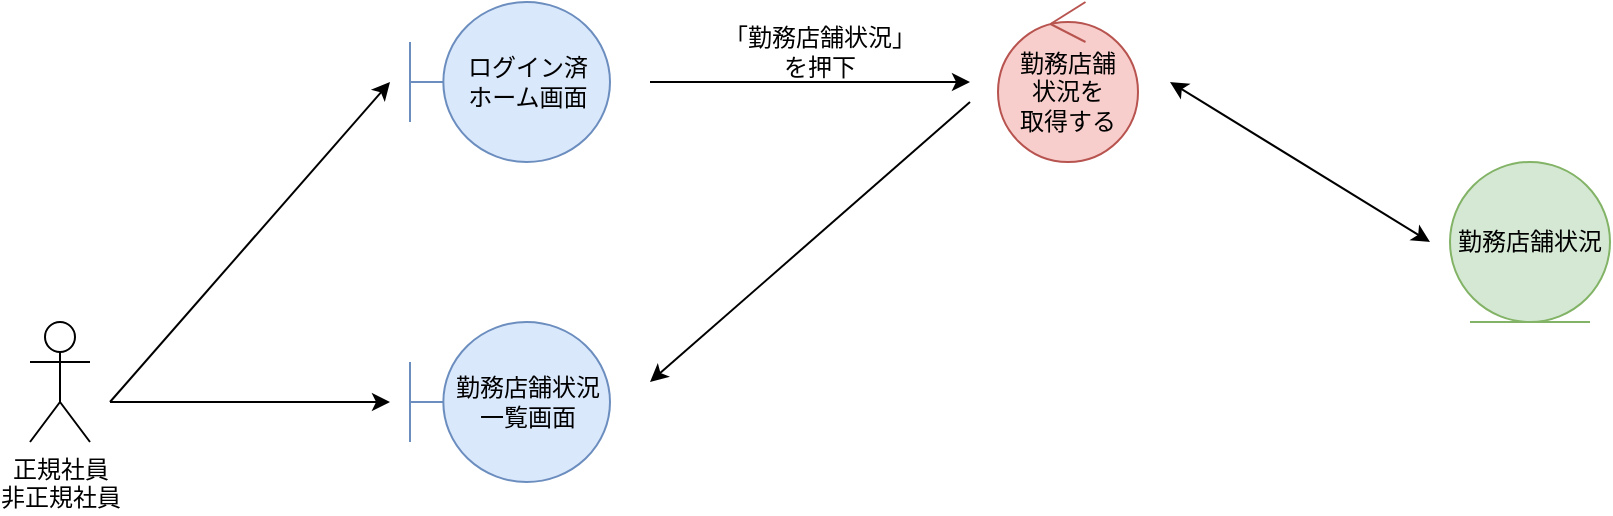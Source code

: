 <mxfile version="15.6.2" type="embed" pages="2">
    <diagram id="VOnuF-aF7cOuCYB0CzTn" name="勤務店舗状況参照">
        <mxGraphModel dx="1553" dy="430" grid="1" gridSize="10" guides="1" tooltips="1" connect="1" arrows="1" fold="1" page="1" pageScale="1" pageWidth="827" pageHeight="1169" math="0" shadow="0">
            <root>
                <mxCell id="0"/>
                <mxCell id="1" parent="0"/>
                <mxCell id="s2vveAGJb5CMozrWT6xV-1" value="正規社員&lt;br&gt;非正規社員" style="shape=umlActor;verticalLabelPosition=bottom;verticalAlign=top;html=1;" vertex="1" parent="1">
                    <mxGeometry x="-70" y="280" width="30" height="60" as="geometry"/>
                </mxCell>
                <mxCell id="s2vveAGJb5CMozrWT6xV-2" value="ログイン済&lt;br&gt;ホーム画面" style="shape=umlBoundary;whiteSpace=wrap;html=1;fillColor=#dae8fc;strokeColor=#6c8ebf;" vertex="1" parent="1">
                    <mxGeometry x="120" y="120" width="100" height="80" as="geometry"/>
                </mxCell>
                <mxCell id="s2vveAGJb5CMozrWT6xV-3" value="勤務店舗状況&lt;br&gt;一覧画面" style="shape=umlBoundary;whiteSpace=wrap;html=1;fillColor=#dae8fc;strokeColor=#6c8ebf;" vertex="1" parent="1">
                    <mxGeometry x="120" y="280" width="100" height="80" as="geometry"/>
                </mxCell>
                <mxCell id="s2vveAGJb5CMozrWT6xV-4" value="" style="endArrow=classic;html=1;rounded=0;" edge="1" parent="1">
                    <mxGeometry width="50" height="50" relative="1" as="geometry">
                        <mxPoint x="-30.0" y="320" as="sourcePoint"/>
                        <mxPoint x="110" y="160.0" as="targetPoint"/>
                    </mxGeometry>
                </mxCell>
                <mxCell id="s2vveAGJb5CMozrWT6xV-5" value="「勤務店舗状況」&lt;br&gt;を押下" style="text;html=1;strokeColor=none;fillColor=none;align=center;verticalAlign=middle;whiteSpace=wrap;rounded=0;" vertex="1" parent="1">
                    <mxGeometry x="250" y="130" width="150" height="30" as="geometry"/>
                </mxCell>
                <mxCell id="s2vveAGJb5CMozrWT6xV-6" value="勤務店舗&lt;br&gt;状況を&lt;br&gt;取得する" style="ellipse;shape=umlControl;whiteSpace=wrap;html=1;fillColor=#f8cecc;strokeColor=#b85450;" vertex="1" parent="1">
                    <mxGeometry x="414" y="120" width="70" height="80" as="geometry"/>
                </mxCell>
                <mxCell id="s2vveAGJb5CMozrWT6xV-7" value="" style="endArrow=classic;html=1;rounded=0;startArrow=none;startFill=0;" edge="1" parent="1">
                    <mxGeometry width="50" height="50" relative="1" as="geometry">
                        <mxPoint x="240" y="160.0" as="sourcePoint"/>
                        <mxPoint x="400" y="160.0" as="targetPoint"/>
                    </mxGeometry>
                </mxCell>
                <mxCell id="s2vveAGJb5CMozrWT6xV-8" value="勤務店舗状況" style="ellipse;shape=umlEntity;whiteSpace=wrap;html=1;fillColor=#d5e8d4;strokeColor=#82b366;" vertex="1" parent="1">
                    <mxGeometry x="640" y="200" width="80" height="80" as="geometry"/>
                </mxCell>
                <mxCell id="s2vveAGJb5CMozrWT6xV-9" value="" style="endArrow=classic;html=1;rounded=0;startArrow=classic;startFill=1;" edge="1" parent="1">
                    <mxGeometry width="50" height="50" relative="1" as="geometry">
                        <mxPoint x="500" y="160.0" as="sourcePoint"/>
                        <mxPoint x="630" y="240.0" as="targetPoint"/>
                    </mxGeometry>
                </mxCell>
                <mxCell id="s2vveAGJb5CMozrWT6xV-10" value="" style="endArrow=classic;html=1;rounded=0;" edge="1" parent="1">
                    <mxGeometry width="50" height="50" relative="1" as="geometry">
                        <mxPoint x="-30.0" y="320" as="sourcePoint"/>
                        <mxPoint x="110" y="320" as="targetPoint"/>
                    </mxGeometry>
                </mxCell>
                <mxCell id="s2vveAGJb5CMozrWT6xV-11" value="" style="endArrow=classic;html=1;rounded=0;" edge="1" parent="1">
                    <mxGeometry width="50" height="50" relative="1" as="geometry">
                        <mxPoint x="400" y="170.0" as="sourcePoint"/>
                        <mxPoint x="240" y="310" as="targetPoint"/>
                    </mxGeometry>
                </mxCell>
            </root>
        </mxGraphModel>
    </diagram>
    <diagram id="Nu1HsQQRUUZ-k-Noi1yZ" name="勤務店舗状況編集">
        <mxGraphModel dx="1553" dy="430" grid="1" gridSize="10" guides="1" tooltips="1" connect="1" arrows="1" fold="1" page="1" pageScale="1" pageWidth="827" pageHeight="1169" math="0" shadow="0">
            <root>
                <mxCell id="TD7p9iA7MllBgANEwws7-0"/>
                <mxCell id="TD7p9iA7MllBgANEwws7-1" parent="TD7p9iA7MllBgANEwws7-0"/>
                <mxCell id="bLwl371dbJhzQvK6kAyr-0" value="正規社員&lt;br&gt;非正規社員" style="shape=umlActor;verticalLabelPosition=bottom;verticalAlign=top;html=1;" vertex="1" parent="TD7p9iA7MllBgANEwws7-1">
                    <mxGeometry x="-70" y="280" width="30" height="60" as="geometry"/>
                </mxCell>
                <mxCell id="bLwl371dbJhzQvK6kAyr-1" value="ログイン済&lt;br&gt;ホーム画面" style="shape=umlBoundary;whiteSpace=wrap;html=1;fillColor=#dae8fc;strokeColor=#6c8ebf;" vertex="1" parent="TD7p9iA7MllBgANEwws7-1">
                    <mxGeometry x="120" y="120" width="100" height="80" as="geometry"/>
                </mxCell>
                <mxCell id="bLwl371dbJhzQvK6kAyr-2" value="勤務店舗状況&lt;br&gt;一覧画面" style="shape=umlBoundary;whiteSpace=wrap;html=1;fillColor=#dae8fc;strokeColor=#6c8ebf;" vertex="1" parent="TD7p9iA7MllBgANEwws7-1">
                    <mxGeometry x="120" y="280" width="100" height="80" as="geometry"/>
                </mxCell>
                <mxCell id="bLwl371dbJhzQvK6kAyr-3" value="" style="endArrow=classic;html=1;rounded=0;" edge="1" parent="TD7p9iA7MllBgANEwws7-1">
                    <mxGeometry width="50" height="50" relative="1" as="geometry">
                        <mxPoint x="-30.0" y="320" as="sourcePoint"/>
                        <mxPoint x="110.0" y="160" as="targetPoint"/>
                    </mxGeometry>
                </mxCell>
                <mxCell id="bLwl371dbJhzQvK6kAyr-4" value="「勤務店舗状況」&lt;br&gt;を押下" style="text;html=1;strokeColor=none;fillColor=none;align=center;verticalAlign=middle;whiteSpace=wrap;rounded=0;" vertex="1" parent="TD7p9iA7MllBgANEwws7-1">
                    <mxGeometry x="250" y="130" width="150" height="30" as="geometry"/>
                </mxCell>
                <mxCell id="bLwl371dbJhzQvK6kAyr-5" value="勤務店舗&lt;br&gt;状況を&lt;br&gt;取得する" style="ellipse;shape=umlControl;whiteSpace=wrap;html=1;fillColor=#f8cecc;strokeColor=#b85450;" vertex="1" parent="TD7p9iA7MllBgANEwws7-1">
                    <mxGeometry x="414" y="120" width="70" height="80" as="geometry"/>
                </mxCell>
                <mxCell id="bLwl371dbJhzQvK6kAyr-6" value="" style="endArrow=classic;html=1;rounded=0;startArrow=classic;startFill=1;" edge="1" parent="TD7p9iA7MllBgANEwws7-1">
                    <mxGeometry width="50" height="50" relative="1" as="geometry">
                        <mxPoint x="240.0" y="160" as="sourcePoint"/>
                        <mxPoint x="400.0" y="160" as="targetPoint"/>
                    </mxGeometry>
                </mxCell>
                <mxCell id="bLwl371dbJhzQvK6kAyr-7" value="勤務店舗状況" style="ellipse;shape=umlEntity;whiteSpace=wrap;html=1;fillColor=#d5e8d4;strokeColor=#82b366;" vertex="1" parent="TD7p9iA7MllBgANEwws7-1">
                    <mxGeometry x="640" y="200" width="80" height="80" as="geometry"/>
                </mxCell>
                <mxCell id="bLwl371dbJhzQvK6kAyr-8" value="" style="endArrow=classic;html=1;rounded=0;startArrow=classic;startFill=1;" edge="1" parent="TD7p9iA7MllBgANEwws7-1">
                    <mxGeometry width="50" height="50" relative="1" as="geometry">
                        <mxPoint x="500.0" y="160" as="sourcePoint"/>
                        <mxPoint x="630.0" y="240" as="targetPoint"/>
                    </mxGeometry>
                </mxCell>
                <mxCell id="bLwl371dbJhzQvK6kAyr-9" value="" style="endArrow=classic;html=1;rounded=0;" edge="1" parent="TD7p9iA7MllBgANEwws7-1">
                    <mxGeometry width="50" height="50" relative="1" as="geometry">
                        <mxPoint x="-30.0" y="320" as="sourcePoint"/>
                        <mxPoint x="110.0" y="320" as="targetPoint"/>
                    </mxGeometry>
                </mxCell>
                <mxCell id="bLwl371dbJhzQvK6kAyr-10" value="" style="endArrow=classic;html=1;rounded=0;" edge="1" parent="TD7p9iA7MllBgANEwws7-1">
                    <mxGeometry width="50" height="50" relative="1" as="geometry">
                        <mxPoint x="400.0" y="170" as="sourcePoint"/>
                        <mxPoint x="240.0" y="310" as="targetPoint"/>
                    </mxGeometry>
                </mxCell>
                <mxCell id="bLwl371dbJhzQvK6kAyr-11" value="更新する" style="ellipse;shape=umlControl;whiteSpace=wrap;html=1;fillColor=#f8cecc;strokeColor=#b85450;" vertex="1" parent="TD7p9iA7MllBgANEwws7-1">
                    <mxGeometry x="414" y="280" width="70" height="80" as="geometry"/>
                </mxCell>
                <mxCell id="bLwl371dbJhzQvK6kAyr-12" value="" style="endArrow=classic;html=1;rounded=0;startArrow=none;startFill=0;" edge="1" parent="TD7p9iA7MllBgANEwws7-1">
                    <mxGeometry width="50" height="50" relative="1" as="geometry">
                        <mxPoint x="240.0" y="319.29" as="sourcePoint"/>
                        <mxPoint x="400.0" y="319.29" as="targetPoint"/>
                    </mxGeometry>
                </mxCell>
                <mxCell id="bLwl371dbJhzQvK6kAyr-13" value="" style="endArrow=classic;html=1;rounded=0;startArrow=none;startFill=0;" edge="1" parent="TD7p9iA7MllBgANEwws7-1">
                    <mxGeometry width="50" height="50" relative="1" as="geometry">
                        <mxPoint x="500.0" y="319.29" as="sourcePoint"/>
                        <mxPoint x="630" y="250" as="targetPoint"/>
                    </mxGeometry>
                </mxCell>
            </root>
        </mxGraphModel>
    </diagram>
</mxfile>